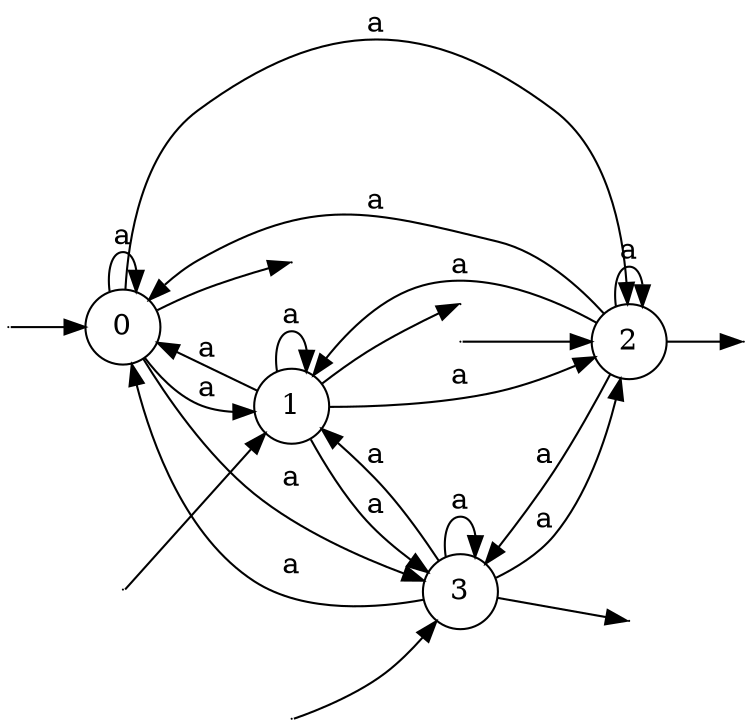 digraph
{
  vcsn_context = "lal_char(a)_b"
  rankdir = LR
  {
    node [shape = point, width = 0]
    I0
    I1
    I2
    I3
    F0
    F1
    F2
    F3
  }
  {
    node [shape = circle]
    0
    1
    2
    3
  }
  I0 -> 0
  I1 -> 1
  I2 -> 2
  I3 -> 3
  0 -> F0
  0 -> 0 [label = "a"]
  0 -> 1 [label = "a"]
  0 -> 2 [label = "a"]
  0 -> 3 [label = "a"]
  1 -> F1
  1 -> 0 [label = "a"]
  1 -> 1 [label = "a"]
  1 -> 2 [label = "a"]
  1 -> 3 [label = "a"]
  2 -> F2
  2 -> 0 [label = "a"]
  2 -> 1 [label = "a"]
  2 -> 2 [label = "a"]
  2 -> 3 [label = "a"]
  3 -> F3
  3 -> 0 [label = "a"]
  3 -> 1 [label = "a"]
  3 -> 2 [label = "a"]
  3 -> 3 [label = "a"]
}
